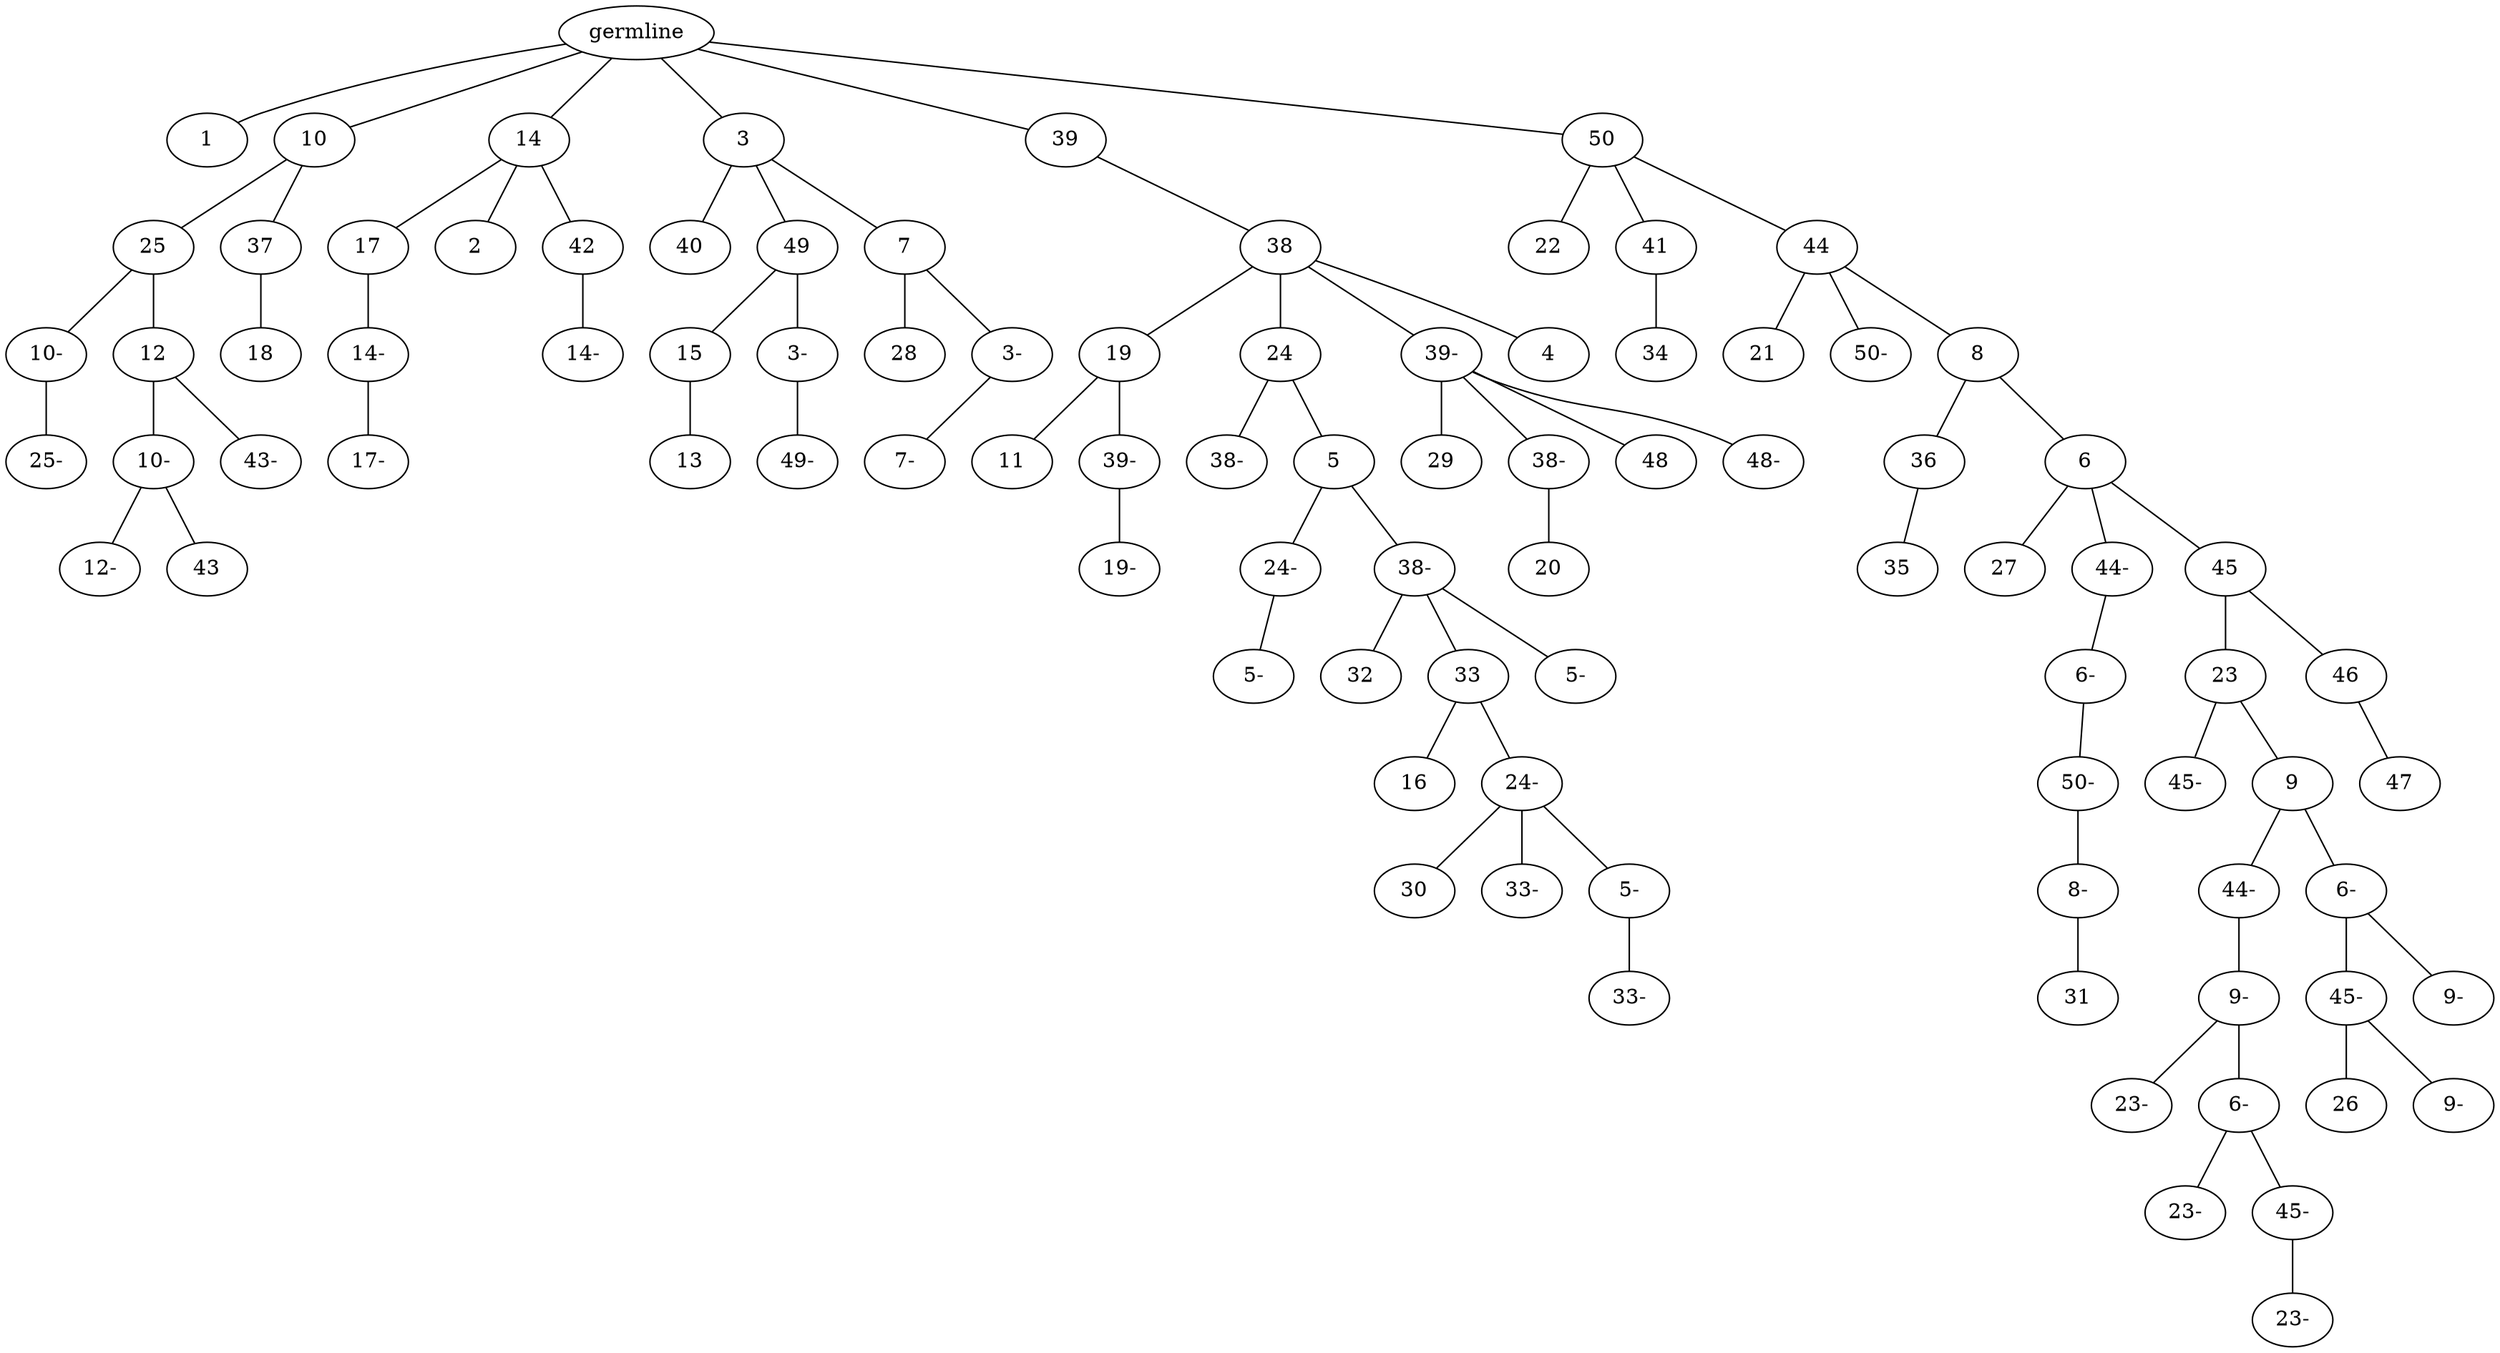 graph tree {
    "140493840563984" [label="germline"];
    "140493842914896" [label="1"];
    "140493842913600" [label="10"];
    "140493823098688" [label="25"];
    "140493823096576" [label="10-"];
    "140493823095376" [label="25-"];
    "140493823097056" [label="12"];
    "140493823096240" [label="10-"];
    "140493823096000" [label="12-"];
    "140493823097728" [label="43"];
    "140493823094896" [label="43-"];
    "140493823097680" [label="37"];
    "140493823097200" [label="18"];
    "140493842911536" [label="14"];
    "140493822391824" [label="17"];
    "140493822392784" [label="14-"];
    "140493822392208" [label="17-"];
    "140493822392640" [label="2"];
    "140493822391440" [label="42"];
    "140493822391872" [label="14-"];
    "140493823097440" [label="3"];
    "140493822390528" [label="40"];
    "140493822394320" [label="49"];
    "140493822392064" [label="15"];
    "140493822393888" [label="13"];
    "140493822393840" [label="3-"];
    "140493822392400" [label="49-"];
    "140493822391344" [label="7"];
    "140493822390816" [label="28"];
    "140493822391488" [label="3-"];
    "140493822391632" [label="7-"];
    "140493822393552" [label="39"];
    "140493822390912" [label="38"];
    "140493822391392" [label="19"];
    "140493822392160" [label="11"];
    "140493822390576" [label="39-"];
    "140493822393072" [label="19-"];
    "140493822392448" [label="24"];
    "140493822394224" [label="38-"];
    "140493822392304" [label="5"];
    "140493833675056" [label="24-"];
    "140493833675920" [label="5-"];
    "140493833676160" [label="38-"];
    "140493833676448" [label="32"];
    "140493833674912" [label="33"];
    "140493833678608" [label="16"];
    "140493833678032" [label="24-"];
    "140493833675488" [label="30"];
    "140493833677792" [label="33-"];
    "140493833674960" [label="5-"];
    "140493833675776" [label="33-"];
    "140493833677840" [label="5-"];
    "140493822391776" [label="39-"];
    "140493833675536" [label="29"];
    "140493833677552" [label="38-"];
    "140493833676304" [label="20"];
    "140493833678656" [label="48"];
    "140493833675200" [label="48-"];
    "140493833677264" [label="4"];
    "140493822392112" [label="50"];
    "140493833676832" [label="22"];
    "140493833677648" [label="41"];
    "140493833678224" [label="34"];
    "140493833677072" [label="44"];
    "140493833675824" [label="21"];
    "140493833676736" [label="50-"];
    "140493833676880" [label="8"];
    "140493827093792" [label="36"];
    "140493836756208" [label="35"];
    "140493833626672" [label="6"];
    "140493833627872" [label="27"];
    "140493833628592" [label="44-"];
    "140493833627488" [label="6-"];
    "140493833626576" [label="50-"];
    "140493833629600" [label="8-"];
    "140493833627584" [label="31"];
    "140493833626864" [label="45"];
    "140493833628928" [label="23"];
    "140493833629264" [label="45-"];
    "140493833629648" [label="9"];
    "140493833629360" [label="44-"];
    "140493833629504" [label="9-"];
    "140493833626384" [label="23-"];
    "140493833627632" [label="6-"];
    "140493843793856" [label="23-"];
    "140493843791936" [label="45-"];
    "140493843794048" [label="23-"];
    "140493833626144" [label="6-"];
    "140493843795200" [label="45-"];
    "140493843795344" [label="26"];
    "140493843794912" [label="9-"];
    "140493843793616" [label="9-"];
    "140493833629552" [label="46"];
    "140493833627104" [label="47"];
    "140493840563984" -- "140493842914896";
    "140493840563984" -- "140493842913600";
    "140493840563984" -- "140493842911536";
    "140493840563984" -- "140493823097440";
    "140493840563984" -- "140493822393552";
    "140493840563984" -- "140493822392112";
    "140493842913600" -- "140493823098688";
    "140493842913600" -- "140493823097680";
    "140493823098688" -- "140493823096576";
    "140493823098688" -- "140493823097056";
    "140493823096576" -- "140493823095376";
    "140493823097056" -- "140493823096240";
    "140493823097056" -- "140493823094896";
    "140493823096240" -- "140493823096000";
    "140493823096240" -- "140493823097728";
    "140493823097680" -- "140493823097200";
    "140493842911536" -- "140493822391824";
    "140493842911536" -- "140493822392640";
    "140493842911536" -- "140493822391440";
    "140493822391824" -- "140493822392784";
    "140493822392784" -- "140493822392208";
    "140493822391440" -- "140493822391872";
    "140493823097440" -- "140493822390528";
    "140493823097440" -- "140493822394320";
    "140493823097440" -- "140493822391344";
    "140493822394320" -- "140493822392064";
    "140493822394320" -- "140493822393840";
    "140493822392064" -- "140493822393888";
    "140493822393840" -- "140493822392400";
    "140493822391344" -- "140493822390816";
    "140493822391344" -- "140493822391488";
    "140493822391488" -- "140493822391632";
    "140493822393552" -- "140493822390912";
    "140493822390912" -- "140493822391392";
    "140493822390912" -- "140493822392448";
    "140493822390912" -- "140493822391776";
    "140493822390912" -- "140493833677264";
    "140493822391392" -- "140493822392160";
    "140493822391392" -- "140493822390576";
    "140493822390576" -- "140493822393072";
    "140493822392448" -- "140493822394224";
    "140493822392448" -- "140493822392304";
    "140493822392304" -- "140493833675056";
    "140493822392304" -- "140493833676160";
    "140493833675056" -- "140493833675920";
    "140493833676160" -- "140493833676448";
    "140493833676160" -- "140493833674912";
    "140493833676160" -- "140493833677840";
    "140493833674912" -- "140493833678608";
    "140493833674912" -- "140493833678032";
    "140493833678032" -- "140493833675488";
    "140493833678032" -- "140493833677792";
    "140493833678032" -- "140493833674960";
    "140493833674960" -- "140493833675776";
    "140493822391776" -- "140493833675536";
    "140493822391776" -- "140493833677552";
    "140493822391776" -- "140493833678656";
    "140493822391776" -- "140493833675200";
    "140493833677552" -- "140493833676304";
    "140493822392112" -- "140493833676832";
    "140493822392112" -- "140493833677648";
    "140493822392112" -- "140493833677072";
    "140493833677648" -- "140493833678224";
    "140493833677072" -- "140493833675824";
    "140493833677072" -- "140493833676736";
    "140493833677072" -- "140493833676880";
    "140493833676880" -- "140493827093792";
    "140493833676880" -- "140493833626672";
    "140493827093792" -- "140493836756208";
    "140493833626672" -- "140493833627872";
    "140493833626672" -- "140493833628592";
    "140493833626672" -- "140493833626864";
    "140493833628592" -- "140493833627488";
    "140493833627488" -- "140493833626576";
    "140493833626576" -- "140493833629600";
    "140493833629600" -- "140493833627584";
    "140493833626864" -- "140493833628928";
    "140493833626864" -- "140493833629552";
    "140493833628928" -- "140493833629264";
    "140493833628928" -- "140493833629648";
    "140493833629648" -- "140493833629360";
    "140493833629648" -- "140493833626144";
    "140493833629360" -- "140493833629504";
    "140493833629504" -- "140493833626384";
    "140493833629504" -- "140493833627632";
    "140493833627632" -- "140493843793856";
    "140493833627632" -- "140493843791936";
    "140493843791936" -- "140493843794048";
    "140493833626144" -- "140493843795200";
    "140493833626144" -- "140493843793616";
    "140493843795200" -- "140493843795344";
    "140493843795200" -- "140493843794912";
    "140493833629552" -- "140493833627104";
}
